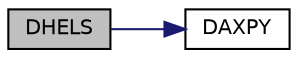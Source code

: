 digraph G
{
  edge [fontname="Helvetica",fontsize="10",labelfontname="Helvetica",labelfontsize="10"];
  node [fontname="Helvetica",fontsize="10",shape=record];
  rankdir=LR;
  Node1 [label="DHELS",height=0.2,width=0.4,color="black", fillcolor="grey75", style="filled" fontcolor="black"];
  Node1 -> Node2 [color="midnightblue",fontsize="10",style="solid",fontname="Helvetica"];
  Node2 [label="DAXPY",height=0.2,width=0.4,color="black", fillcolor="white", style="filled",URL="$opkda2_8f.html#aab33f5d0b86ce882c644ed8ebef0d37a"];
}
